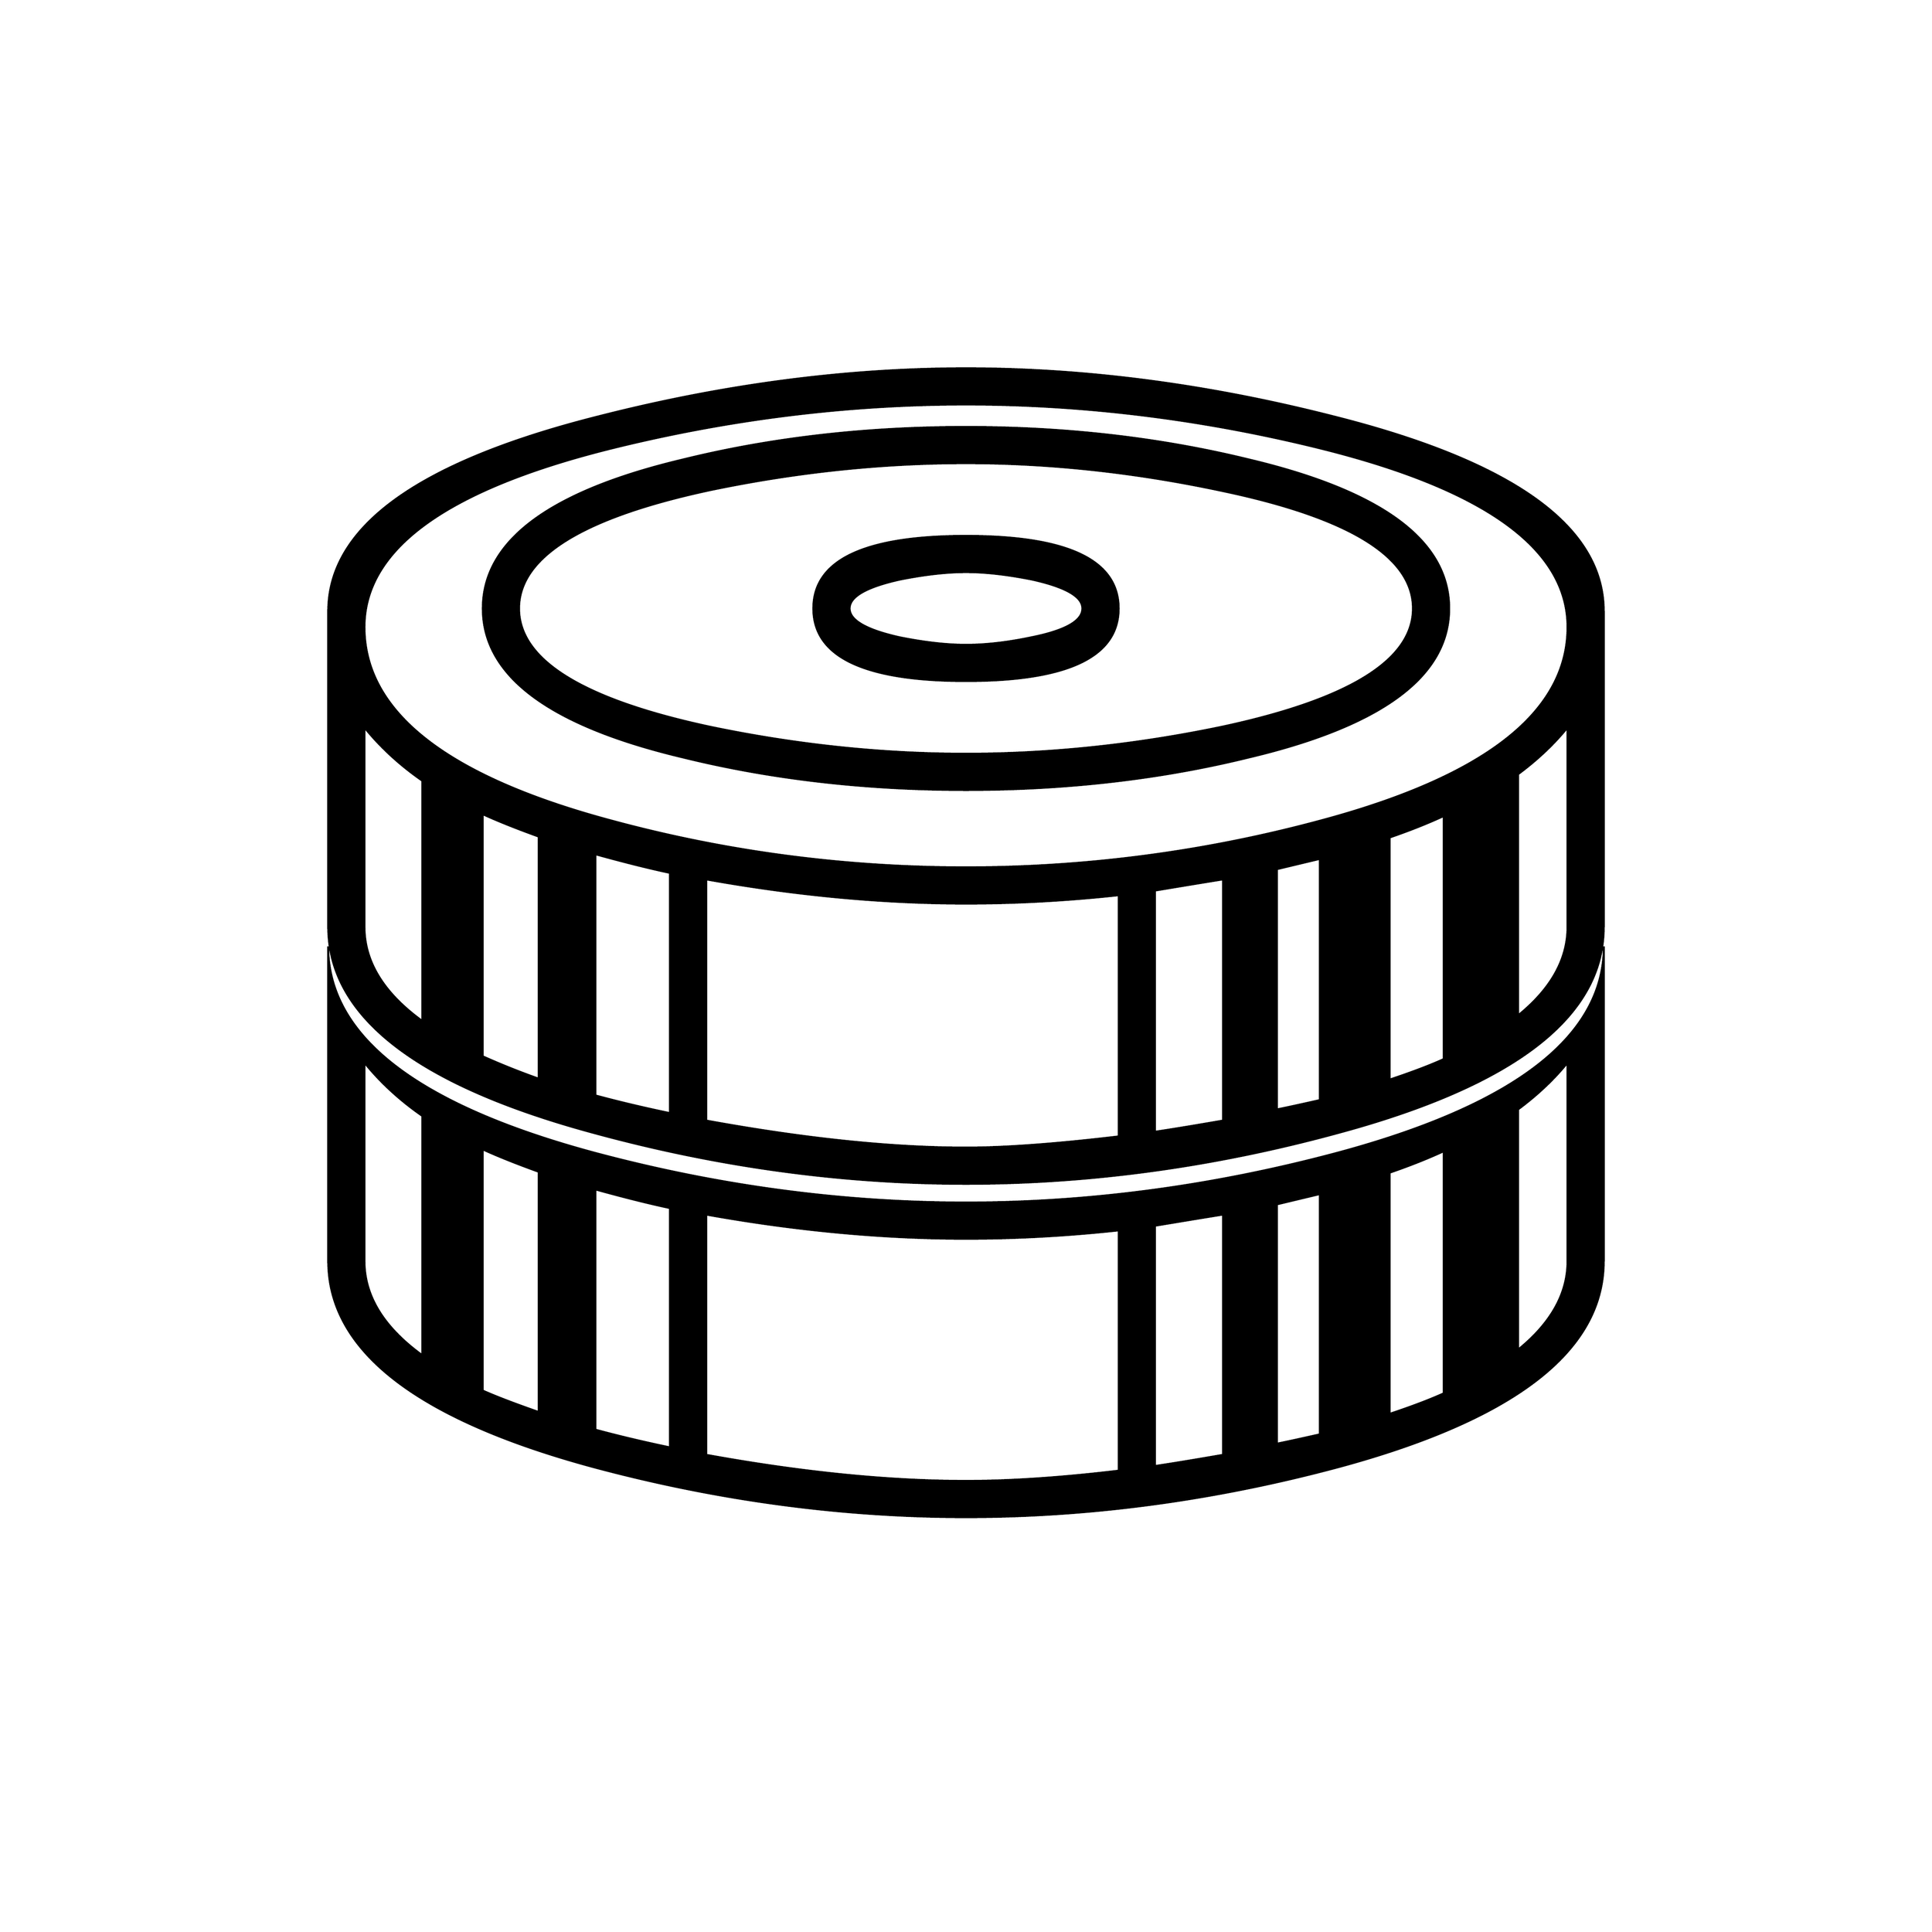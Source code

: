 


\begin{tikzpicture}[y=0.80pt, x=0.80pt, yscale=-1.0, xscale=1.0, inner sep=0pt, outer sep=0pt]
\begin{scope}[shift={(100.0,1706.0)},nonzero rule]
  \path[draw=.,fill=.,line width=1.600pt] (1709.0,-624.0) ..
    controls (1709.0,-528.0) and (1614.333,-454.333) ..
    (1425.0,-403.0) .. controls (1291.0,-366.333) and
    (1157.333,-348.0) .. (1024.0,-348.0) .. controls
    (890.667,-348.0) and (757.0,-366.333) .. (623.0,-403.0) ..
    controls (433.667,-454.333) and (339.0,-528.0) .. (339.0,-624.0)
    -- (339.0,-963.0) .. controls (339.0,-1053.667) and
    (435.333,-1123.333) .. (628.0,-1172.0) .. controls
    (763.333,-1206.667) and (895.333,-1224.0) .. (1024.0,-1224.0) ..
    controls (1152.667,-1224.0) and (1284.667,-1206.667) ..
    (1420.0,-1172.0) .. controls (1612.667,-1123.333) and
    (1709.0,-1053.667) .. (1709.0,-963.0) -- (1709.0,-624.0) --
    cycle(1709.0,-265.0) .. controls (1709.0,-169.0) and
    (1614.333,-95.333) .. (1425.0,-44.0) .. controls (1291.0,-8.0)
    and (1157.333,10.0) .. (1024.0,10.0) .. controls (890.667,10.0)
    and (757.0,-8.0) .. (623.0,-44.0) .. controls (433.667,-95.333)
    and (339.0,-169.0) .. (339.0,-265.0) -- (339.0,-603.0) ..
    controls (339.0,-507.0) and (433.667,-433.333) .. (623.0,-382.0)
    .. controls (757.0,-346.0) and (890.667,-328.0) ..
    (1024.0,-328.0) .. controls (1157.333,-328.0) and
    (1291.0,-346.0) .. (1425.0,-382.0) .. controls
    (1614.333,-433.333) and (1709.0,-507.0) .. (1709.0,-603.0) --
    (1709.0,-265.0) -- cycle(1670.0,-624.0) -- (1670.0,-838.0)
    .. controls (1655.333,-820.0) and (1637.667,-803.333) ..
    (1617.0,-788.0) -- (1617.0,-529.0) .. controls
    (1652.333,-557.667) and (1670.0,-589.333) .. (1670.0,-624.0) --
    cycle(1537.0,-482.0) -- (1537.0,-743.0) .. controls
    (1519.667,-735.0) and (1500.333,-727.333) .. (1479.0,-720.0) --
    (1479.0,-460.0) .. controls (1503.0,-468.0) and
    (1522.333,-475.333) .. (1537.0,-482.0) -- cycle(1670.0,-265.0)
    -- (1670.0,-478.0) .. controls (1655.333,-460.0) and
    (1637.667,-443.333) .. (1617.0,-428.0) -- (1617.0,-170.0) ..
    controls (1652.333,-198.667) and (1670.0,-230.333) ..
    (1670.0,-265.0) -- cycle(1670.0,-946.0) .. controls
    (1670.0,-1030.667) and (1580.0,-1095.0) .. (1400.0,-1139.0) ..
    controls (1274.667,-1169.667) and (1149.333,-1185.0) ..
    (1024.0,-1185.0) .. controls (898.667,-1185.0) and
    (773.333,-1169.667) .. (648.0,-1139.0) .. controls
    (468.0,-1095.0) and (378.0,-1030.667) .. (378.0,-946.0) ..
    controls (378.0,-854.667) and (466.667,-785.333) .. (644.0,-738.0)
    .. controls (767.333,-704.667) and (894.0,-688.0) ..
    (1024.0,-688.0) .. controls (1153.333,-688.0) and
    (1280.0,-704.667) .. (1404.0,-738.0) .. controls
    (1581.333,-785.333) and (1670.0,-854.667) .. (1670.0,-946.0) --
    cycle(1404.0,-438.0) -- (1404.0,-697.0) .. controls
    (1390.0,-693.667) and (1374.667,-690.0) .. (1358.0,-686.0) --
    (1358.0,-428.0) .. controls (1368.0,-430.0) and
    (1383.333,-433.333) .. (1404.0,-438.0) -- cycle(1300.0,-416.0)
    -- (1300.0,-675.0) .. controls (1283.333,-672.333) and
    (1259.0,-668.333) .. (1227.0,-663.0) -- (1227.0,-404.0) ..
    controls (1245.0,-406.667) and (1269.333,-410.667) ..
    (1300.0,-416.0) -- cycle(1537.0,-123.0) -- (1537.0,-383.0)
    .. controls (1519.667,-375.0) and (1500.333,-367.333) ..
    (1479.0,-360.0) -- (1479.0,-101.0) .. controls
    (1503.0,-109.0) and (1522.333,-116.333) .. (1537.0,-123.0) --
    cycle(1404.0,-79.0) -- (1404.0,-337.0) .. controls
    (1390.0,-333.667) and (1374.667,-330.0) .. (1358.0,-326.0) --
    (1358.0,-69.0) .. controls (1368.0,-71.0) and (1383.333,-74.333)
    .. (1404.0,-79.0) -- cycle(1188.0,-399.0) -- (1188.0,-658.0)
    .. controls (1132.667,-652.0) and (1078.0,-649.0) ..
    (1024.0,-649.0) .. controls (934.667,-649.0) and
    (841.667,-657.667) .. (745.0,-675.0) -- (745.0,-416.0) ..
    controls (851.0,-396.667) and (944.0,-387.0) ..
    (1024.0,-387.0) .. controls (1066.0,-387.0) and
    (1120.667,-391.0) .. (1188.0,-399.0) -- cycle(1300.0,-57.0) --
    (1300.0,-315.0) .. controls (1283.333,-312.333) and
    (1259.0,-308.333) .. (1227.0,-303.0) -- (1227.0,-45.0) ..
    controls (1245.0,-47.667) and (1269.333,-51.667) .. (1300.0,-57.0)
    -- cycle(706.0,-424.0) -- (706.0,-682.0) .. controls
    (684.0,-686.667) and (657.333,-693.333) .. (626.0,-702.0) --
    (626.0,-443.0) .. controls (650.667,-436.333) and (677.333,-430.0)
    .. (706.0,-424.0) -- cycle(1188.0,-40.0) -- (1188.0,-298.0)
    .. controls (1132.667,-292.0) and (1078.0,-289.0) ..
    (1024.0,-289.0) .. controls (934.667,-289.0) and
    (841.667,-297.667) .. (745.0,-315.0) -- (745.0,-57.0) ..
    controls (847.667,-38.333) and (940.667,-29.0) .. (1024.0,-29.0)
    .. controls (1072.0,-29.0) and (1126.667,-32.667) ..
    (1188.0,-40.0) -- cycle(565.0,-461.0) -- (565.0,-721.0) ..
    controls (541.0,-729.667) and (521.0,-737.667) .. (505.0,-745.0)
    -- (505.0,-485.0) .. controls (524.333,-476.333) and
    (544.333,-468.333) .. (565.0,-461.0) -- cycle(440.0,-523.0) --
    (440.0,-781.0) .. controls (416.0,-797.667) and (395.333,-816.667)
    .. (378.0,-838.0) -- (378.0,-624.0) .. controls
    (378.0,-586.667) and (398.667,-553.0) .. (440.0,-523.0) --
    cycle(706.0,-65.0) -- (706.0,-322.0) .. controls
    (684.0,-326.667) and (657.333,-333.333) .. (626.0,-342.0) --
    (626.0,-84.0) .. controls (650.667,-77.333) and (677.333,-71.0) ..
    (706.0,-65.0) -- cycle(565.0,-103.0) -- (565.0,-361.0) ..
    controls (541.0,-369.667) and (521.0,-377.667) .. (505.0,-385.0)
    -- (505.0,-126.0) .. controls (518.333,-120.0) and
    (538.333,-112.333) .. (565.0,-103.0) -- cycle(440.0,-164.0) --
    (440.0,-421.0) .. controls (416.0,-437.667) and (395.333,-456.667)
    .. (378.0,-478.0) -- (378.0,-265.0) .. controls
    (378.0,-227.667) and (398.667,-194.0) .. (440.0,-164.0) --
    cycle(1543.0,-966.0) .. controls (1543.0,-893.333) and
    (1471.333,-840.0) .. (1328.0,-806.0) .. controls
    (1233.333,-782.667) and (1132.0,-771.0) .. (1024.0,-771.0) ..
    controls (916.0,-771.0) and (814.667,-782.667) .. (720.0,-806.0)
    .. controls (576.667,-840.0) and (505.0,-893.333) ..
    (505.0,-966.0) .. controls (505.0,-1038.667) and
    (576.667,-1092.0) .. (720.0,-1126.0) .. controls
    (814.667,-1149.333) and (916.0,-1161.0) .. (1024.0,-1161.0) ..
    controls (1131.333,-1161.0) and (1232.667,-1149.333) ..
    (1328.0,-1126.0) .. controls (1471.333,-1092.0) and
    (1543.0,-1038.667) .. (1543.0,-966.0) -- cycle(1504.0,-966.0)
    .. controls (1504.0,-1021.333) and (1436.0,-1063.333) ..
    (1300.0,-1092.0) .. controls (1206.667,-1112.0) and
    (1114.667,-1122.0) .. (1024.0,-1122.0) .. controls
    (933.333,-1122.0) and (841.667,-1112.333) .. (749.0,-1093.0) ..
    controls (612.333,-1063.667) and (544.0,-1021.333) ..
    (544.0,-966.0) .. controls (544.0,-910.667) and (612.333,-868.333)
    .. (749.0,-839.0) .. controls (841.667,-819.667) and
    (933.333,-810.0) .. (1024.0,-810.0) .. controls
    (1114.667,-810.0) and (1206.333,-819.667) .. (1299.0,-839.0) ..
    controls (1435.667,-868.333) and (1504.0,-910.667) ..
    (1504.0,-966.0) -- cycle(1188.0,-966.0) .. controls
    (1188.0,-914.0) and (1133.333,-888.0) .. (1024.0,-888.0) ..
    controls (914.667,-888.0) and (860.0,-914.0) .. (860.0,-966.0)
    .. controls (860.0,-1018.0) and (914.667,-1044.0) ..
    (1024.0,-1044.0) .. controls (1133.333,-1044.0) and
    (1188.0,-1018.0) .. (1188.0,-966.0) -- cycle(1149.0,-966.0)
    .. controls (1149.0,-978.667) and (1131.0,-989.0) ..
    (1095.0,-997.0) .. controls (1068.333,-1002.333) and
    (1044.667,-1005.0) .. (1024.0,-1005.0) .. controls
    (1003.333,-1005.0) and (979.667,-1002.333) .. (953.0,-997.0) ..
    controls (917.0,-989.0) and (899.0,-978.667) .. (899.0,-966.0)
    .. controls (899.0,-953.333) and (917.0,-943.0) ..
    (953.0,-935.0) .. controls (979.667,-929.667) and
    (1003.333,-927.0) .. (1024.0,-927.0) .. controls
    (1045.333,-927.0) and (1068.667,-929.667) .. (1094.0,-935.0) ..
    controls (1130.667,-942.333) and (1149.0,-952.667) ..
    (1149.0,-966.0) -- cycle(2048.0,-1606.0) -- (2048.0,-1606.0)
    -- cycle(0.0,-1606.0) -- (0.0,-1606.0) --
    cycle(2048.0,442.0) -- (2048.0,442.0) -- cycle(0.0,442.0) --
    (0.0,442.0) -- cycle;
\end{scope}

\end{tikzpicture}

